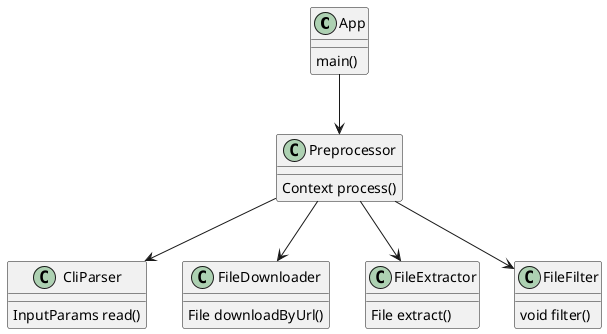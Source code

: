 @startuml

class App {
  main()
}

class Preprocessor {
  Context process()
}

class CliParser {
  InputParams read()
}

class FileDownloader {
  File downloadByUrl()
}

class FileExtractor {
  File extract()
}

class FileFilter {
  void filter()
}

App --> Preprocessor
Preprocessor --> CliParser
Preprocessor --> FileDownloader
Preprocessor --> FileExtractor
Preprocessor --> FileFilter

@enduml
